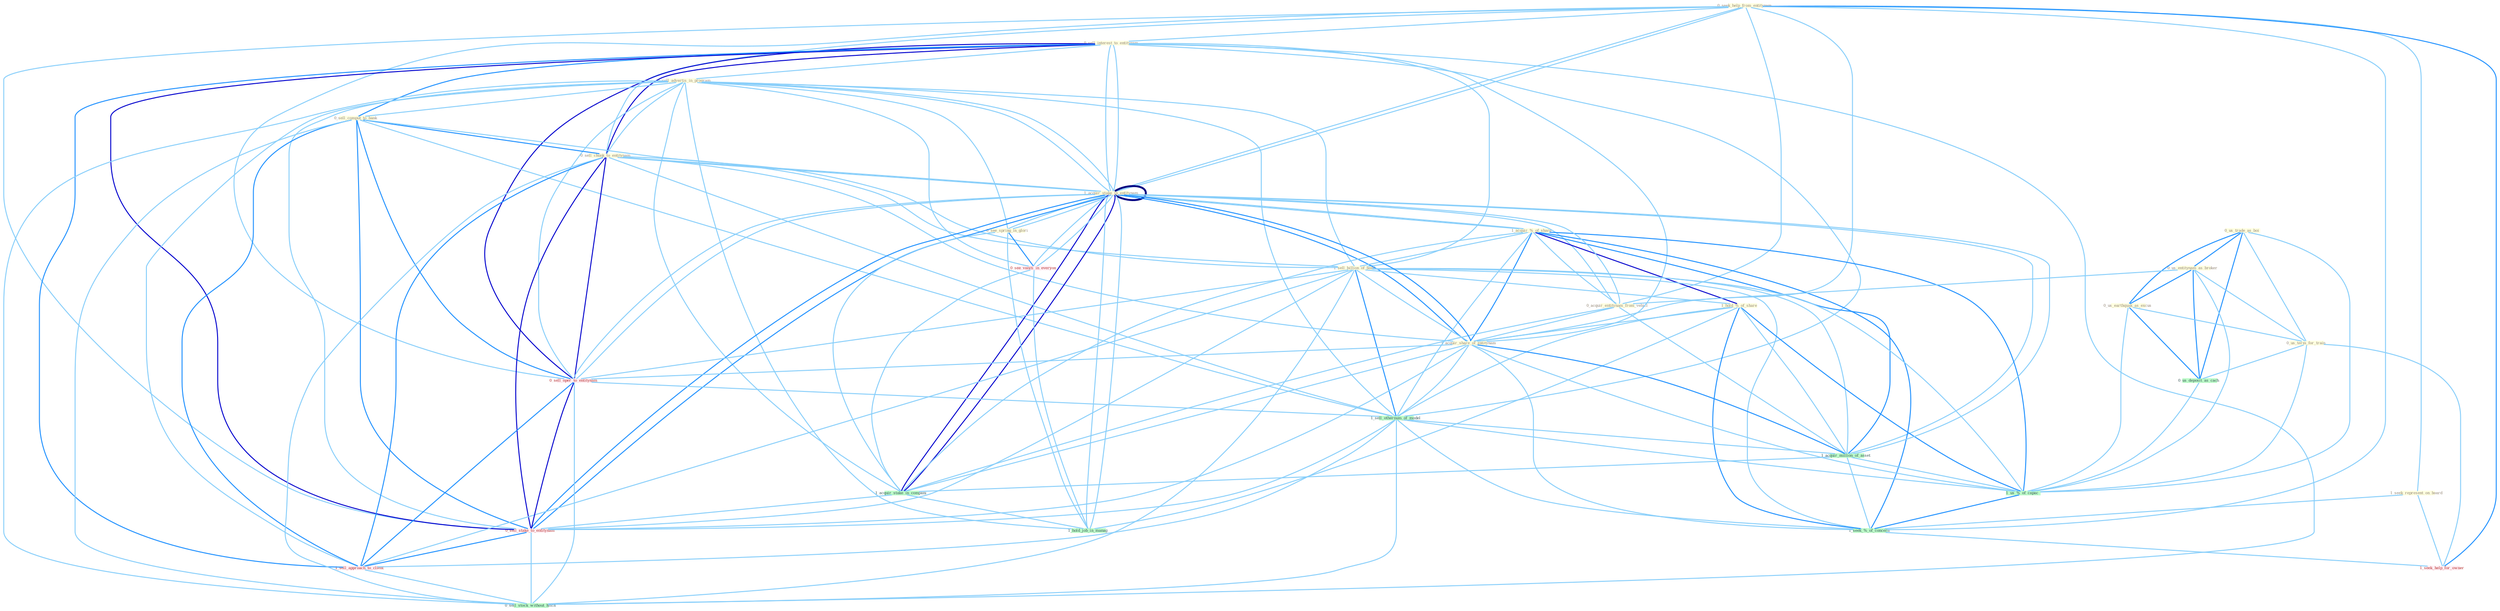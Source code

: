 Graph G{ 
    node
    [shape=polygon,style=filled,width=.5,height=.06,color="#BDFCC9",fixedsize=true,fontsize=4,
    fontcolor="#2f4f4f"];
    {node
    [color="#ffffe0", fontcolor="#8b7d6b"] "0_seek_help_from_entitynam " "1_seek_represent_on_board " "0_sell_interest_to_entitynam " "0_us_trade_as_boi " "1_sell_advertis_in_program " "0_sell_comput_to_bank " "0_sell_chunk_to_entitynam " "1_acquir_stake_in_entitynam " "0_see_spring_in_glori " "1_acquir_%_of_share " "0_us_entitynam_as_broker " "1_sell_billion_of_bond " "0_acquir_entitynam_from_vehicl " "1_hold_%_of_share " "1_acquir_share_of_entitynam " "0_us_earthquak_as_excus " "0_us_term_for_train "}
{node [color="#fff0f5", fontcolor="#b22222"] "0_sell_oper_to_entitynam " "0_see_vaniti_in_everyon " "0_sell_stake_to_entitynam " "1_sell_approach_to_client " "1_seek_help_for_owner "}
edge [color="#B0E2FF"];

	"0_seek_help_from_entitynam " -- "1_seek_represent_on_board " [w="1", color="#87cefa" ];
	"0_seek_help_from_entitynam " -- "0_sell_interest_to_entitynam " [w="1", color="#87cefa" ];
	"0_seek_help_from_entitynam " -- "0_sell_chunk_to_entitynam " [w="1", color="#87cefa" ];
	"0_seek_help_from_entitynam " -- "1_acquir_stake_in_entitynam " [w="1", color="#87cefa" ];
	"0_seek_help_from_entitynam " -- "0_acquir_entitynam_from_vehicl " [w="1", color="#87cefa" ];
	"0_seek_help_from_entitynam " -- "1_acquir_share_of_entitynam " [w="1", color="#87cefa" ];
	"0_seek_help_from_entitynam " -- "0_sell_oper_to_entitynam " [w="1", color="#87cefa" ];
	"0_seek_help_from_entitynam " -- "1_acquir_stake_in_entitynam " [w="1", color="#87cefa" ];
	"0_seek_help_from_entitynam " -- "0_sell_stake_to_entitynam " [w="1", color="#87cefa" ];
	"0_seek_help_from_entitynam " -- "1_seek_%_of_concern " [w="1", color="#87cefa" ];
	"0_seek_help_from_entitynam " -- "1_seek_help_for_owner " [w="2", color="#1e90ff" , len=0.8];
	"1_seek_represent_on_board " -- "1_seek_%_of_concern " [w="1", color="#87cefa" ];
	"1_seek_represent_on_board " -- "1_seek_help_for_owner " [w="1", color="#87cefa" ];
	"0_sell_interest_to_entitynam " -- "1_sell_advertis_in_program " [w="1", color="#87cefa" ];
	"0_sell_interest_to_entitynam " -- "0_sell_comput_to_bank " [w="2", color="#1e90ff" , len=0.8];
	"0_sell_interest_to_entitynam " -- "0_sell_chunk_to_entitynam " [w="3", color="#0000cd" , len=0.6];
	"0_sell_interest_to_entitynam " -- "1_acquir_stake_in_entitynam " [w="1", color="#87cefa" ];
	"0_sell_interest_to_entitynam " -- "1_sell_billion_of_bond " [w="1", color="#87cefa" ];
	"0_sell_interest_to_entitynam " -- "1_acquir_share_of_entitynam " [w="1", color="#87cefa" ];
	"0_sell_interest_to_entitynam " -- "0_sell_oper_to_entitynam " [w="3", color="#0000cd" , len=0.6];
	"0_sell_interest_to_entitynam " -- "1_sell_othernum_of_model " [w="1", color="#87cefa" ];
	"0_sell_interest_to_entitynam " -- "1_acquir_stake_in_entitynam " [w="1", color="#87cefa" ];
	"0_sell_interest_to_entitynam " -- "0_sell_stake_to_entitynam " [w="3", color="#0000cd" , len=0.6];
	"0_sell_interest_to_entitynam " -- "1_sell_approach_to_client " [w="2", color="#1e90ff" , len=0.8];
	"0_sell_interest_to_entitynam " -- "0_sell_stock_without_hitch " [w="1", color="#87cefa" ];
	"0_us_trade_as_boi " -- "0_us_entitynam_as_broker " [w="2", color="#1e90ff" , len=0.8];
	"0_us_trade_as_boi " -- "0_us_earthquak_as_excus " [w="2", color="#1e90ff" , len=0.8];
	"0_us_trade_as_boi " -- "0_us_term_for_train " [w="1", color="#87cefa" ];
	"0_us_trade_as_boi " -- "0_us_deposit_as_cach " [w="2", color="#1e90ff" , len=0.8];
	"0_us_trade_as_boi " -- "1_us_%_of_capac " [w="1", color="#87cefa" ];
	"1_sell_advertis_in_program " -- "0_sell_comput_to_bank " [w="1", color="#87cefa" ];
	"1_sell_advertis_in_program " -- "0_sell_chunk_to_entitynam " [w="1", color="#87cefa" ];
	"1_sell_advertis_in_program " -- "1_acquir_stake_in_entitynam " [w="1", color="#87cefa" ];
	"1_sell_advertis_in_program " -- "0_see_spring_in_glori " [w="1", color="#87cefa" ];
	"1_sell_advertis_in_program " -- "1_sell_billion_of_bond " [w="1", color="#87cefa" ];
	"1_sell_advertis_in_program " -- "0_sell_oper_to_entitynam " [w="1", color="#87cefa" ];
	"1_sell_advertis_in_program " -- "1_sell_othernum_of_model " [w="1", color="#87cefa" ];
	"1_sell_advertis_in_program " -- "0_see_vaniti_in_everyon " [w="1", color="#87cefa" ];
	"1_sell_advertis_in_program " -- "1_acquir_stake_in_entitynam " [w="1", color="#87cefa" ];
	"1_sell_advertis_in_program " -- "1_acquir_stake_in_compani " [w="1", color="#87cefa" ];
	"1_sell_advertis_in_program " -- "0_sell_stake_to_entitynam " [w="1", color="#87cefa" ];
	"1_sell_advertis_in_program " -- "1_sell_approach_to_client " [w="1", color="#87cefa" ];
	"1_sell_advertis_in_program " -- "1_hold_job_in_manag " [w="1", color="#87cefa" ];
	"1_sell_advertis_in_program " -- "0_sell_stock_without_hitch " [w="1", color="#87cefa" ];
	"0_sell_comput_to_bank " -- "0_sell_chunk_to_entitynam " [w="2", color="#1e90ff" , len=0.8];
	"0_sell_comput_to_bank " -- "1_sell_billion_of_bond " [w="1", color="#87cefa" ];
	"0_sell_comput_to_bank " -- "0_sell_oper_to_entitynam " [w="2", color="#1e90ff" , len=0.8];
	"0_sell_comput_to_bank " -- "1_sell_othernum_of_model " [w="1", color="#87cefa" ];
	"0_sell_comput_to_bank " -- "0_sell_stake_to_entitynam " [w="2", color="#1e90ff" , len=0.8];
	"0_sell_comput_to_bank " -- "1_sell_approach_to_client " [w="2", color="#1e90ff" , len=0.8];
	"0_sell_comput_to_bank " -- "0_sell_stock_without_hitch " [w="1", color="#87cefa" ];
	"0_sell_chunk_to_entitynam " -- "1_acquir_stake_in_entitynam " [w="1", color="#87cefa" ];
	"0_sell_chunk_to_entitynam " -- "1_sell_billion_of_bond " [w="1", color="#87cefa" ];
	"0_sell_chunk_to_entitynam " -- "1_acquir_share_of_entitynam " [w="1", color="#87cefa" ];
	"0_sell_chunk_to_entitynam " -- "0_sell_oper_to_entitynam " [w="3", color="#0000cd" , len=0.6];
	"0_sell_chunk_to_entitynam " -- "1_sell_othernum_of_model " [w="1", color="#87cefa" ];
	"0_sell_chunk_to_entitynam " -- "1_acquir_stake_in_entitynam " [w="1", color="#87cefa" ];
	"0_sell_chunk_to_entitynam " -- "0_sell_stake_to_entitynam " [w="3", color="#0000cd" , len=0.6];
	"0_sell_chunk_to_entitynam " -- "1_sell_approach_to_client " [w="2", color="#1e90ff" , len=0.8];
	"0_sell_chunk_to_entitynam " -- "0_sell_stock_without_hitch " [w="1", color="#87cefa" ];
	"1_acquir_stake_in_entitynam " -- "0_see_spring_in_glori " [w="1", color="#87cefa" ];
	"1_acquir_stake_in_entitynam " -- "1_acquir_%_of_share " [w="1", color="#87cefa" ];
	"1_acquir_stake_in_entitynam " -- "0_acquir_entitynam_from_vehicl " [w="1", color="#87cefa" ];
	"1_acquir_stake_in_entitynam " -- "1_acquir_share_of_entitynam " [w="2", color="#1e90ff" , len=0.8];
	"1_acquir_stake_in_entitynam " -- "0_sell_oper_to_entitynam " [w="1", color="#87cefa" ];
	"1_acquir_stake_in_entitynam " -- "0_see_vaniti_in_everyon " [w="1", color="#87cefa" ];
	"1_acquir_stake_in_entitynam " -- "1_acquir_million_of_asset " [w="1", color="#87cefa" ];
	"1_acquir_stake_in_entitynam " -- "1_acquir_stake_in_entitynam " [w="4", style=bold, color="#000080", len=0.4];
	"1_acquir_stake_in_entitynam " -- "1_acquir_stake_in_compani " [w="3", color="#0000cd" , len=0.6];
	"1_acquir_stake_in_entitynam " -- "0_sell_stake_to_entitynam " [w="2", color="#1e90ff" , len=0.8];
	"1_acquir_stake_in_entitynam " -- "1_hold_job_in_manag " [w="1", color="#87cefa" ];
	"0_see_spring_in_glori " -- "0_see_vaniti_in_everyon " [w="2", color="#1e90ff" , len=0.8];
	"0_see_spring_in_glori " -- "1_acquir_stake_in_entitynam " [w="1", color="#87cefa" ];
	"0_see_spring_in_glori " -- "1_acquir_stake_in_compani " [w="1", color="#87cefa" ];
	"0_see_spring_in_glori " -- "1_hold_job_in_manag " [w="1", color="#87cefa" ];
	"1_acquir_%_of_share " -- "1_sell_billion_of_bond " [w="1", color="#87cefa" ];
	"1_acquir_%_of_share " -- "0_acquir_entitynam_from_vehicl " [w="1", color="#87cefa" ];
	"1_acquir_%_of_share " -- "1_hold_%_of_share " [w="3", color="#0000cd" , len=0.6];
	"1_acquir_%_of_share " -- "1_acquir_share_of_entitynam " [w="2", color="#1e90ff" , len=0.8];
	"1_acquir_%_of_share " -- "1_sell_othernum_of_model " [w="1", color="#87cefa" ];
	"1_acquir_%_of_share " -- "1_acquir_million_of_asset " [w="2", color="#1e90ff" , len=0.8];
	"1_acquir_%_of_share " -- "1_acquir_stake_in_entitynam " [w="1", color="#87cefa" ];
	"1_acquir_%_of_share " -- "1_acquir_stake_in_compani " [w="1", color="#87cefa" ];
	"1_acquir_%_of_share " -- "1_us_%_of_capac " [w="2", color="#1e90ff" , len=0.8];
	"1_acquir_%_of_share " -- "1_seek_%_of_concern " [w="2", color="#1e90ff" , len=0.8];
	"0_us_entitynam_as_broker " -- "0_acquir_entitynam_from_vehicl " [w="1", color="#87cefa" ];
	"0_us_entitynam_as_broker " -- "0_us_earthquak_as_excus " [w="2", color="#1e90ff" , len=0.8];
	"0_us_entitynam_as_broker " -- "0_us_term_for_train " [w="1", color="#87cefa" ];
	"0_us_entitynam_as_broker " -- "0_us_deposit_as_cach " [w="2", color="#1e90ff" , len=0.8];
	"0_us_entitynam_as_broker " -- "1_us_%_of_capac " [w="1", color="#87cefa" ];
	"1_sell_billion_of_bond " -- "1_hold_%_of_share " [w="1", color="#87cefa" ];
	"1_sell_billion_of_bond " -- "1_acquir_share_of_entitynam " [w="1", color="#87cefa" ];
	"1_sell_billion_of_bond " -- "0_sell_oper_to_entitynam " [w="1", color="#87cefa" ];
	"1_sell_billion_of_bond " -- "1_sell_othernum_of_model " [w="2", color="#1e90ff" , len=0.8];
	"1_sell_billion_of_bond " -- "1_acquir_million_of_asset " [w="1", color="#87cefa" ];
	"1_sell_billion_of_bond " -- "0_sell_stake_to_entitynam " [w="1", color="#87cefa" ];
	"1_sell_billion_of_bond " -- "1_us_%_of_capac " [w="1", color="#87cefa" ];
	"1_sell_billion_of_bond " -- "1_sell_approach_to_client " [w="1", color="#87cefa" ];
	"1_sell_billion_of_bond " -- "0_sell_stock_without_hitch " [w="1", color="#87cefa" ];
	"1_sell_billion_of_bond " -- "1_seek_%_of_concern " [w="1", color="#87cefa" ];
	"0_acquir_entitynam_from_vehicl " -- "1_acquir_share_of_entitynam " [w="1", color="#87cefa" ];
	"0_acquir_entitynam_from_vehicl " -- "1_acquir_million_of_asset " [w="1", color="#87cefa" ];
	"0_acquir_entitynam_from_vehicl " -- "1_acquir_stake_in_entitynam " [w="1", color="#87cefa" ];
	"0_acquir_entitynam_from_vehicl " -- "1_acquir_stake_in_compani " [w="1", color="#87cefa" ];
	"1_hold_%_of_share " -- "1_acquir_share_of_entitynam " [w="1", color="#87cefa" ];
	"1_hold_%_of_share " -- "1_sell_othernum_of_model " [w="1", color="#87cefa" ];
	"1_hold_%_of_share " -- "1_acquir_million_of_asset " [w="1", color="#87cefa" ];
	"1_hold_%_of_share " -- "1_us_%_of_capac " [w="2", color="#1e90ff" , len=0.8];
	"1_hold_%_of_share " -- "1_hold_job_in_manag " [w="1", color="#87cefa" ];
	"1_hold_%_of_share " -- "1_seek_%_of_concern " [w="2", color="#1e90ff" , len=0.8];
	"1_acquir_share_of_entitynam " -- "0_sell_oper_to_entitynam " [w="1", color="#87cefa" ];
	"1_acquir_share_of_entitynam " -- "1_sell_othernum_of_model " [w="1", color="#87cefa" ];
	"1_acquir_share_of_entitynam " -- "1_acquir_million_of_asset " [w="2", color="#1e90ff" , len=0.8];
	"1_acquir_share_of_entitynam " -- "1_acquir_stake_in_entitynam " [w="2", color="#1e90ff" , len=0.8];
	"1_acquir_share_of_entitynam " -- "1_acquir_stake_in_compani " [w="1", color="#87cefa" ];
	"1_acquir_share_of_entitynam " -- "0_sell_stake_to_entitynam " [w="1", color="#87cefa" ];
	"1_acquir_share_of_entitynam " -- "1_us_%_of_capac " [w="1", color="#87cefa" ];
	"1_acquir_share_of_entitynam " -- "1_seek_%_of_concern " [w="1", color="#87cefa" ];
	"0_us_earthquak_as_excus " -- "0_us_term_for_train " [w="1", color="#87cefa" ];
	"0_us_earthquak_as_excus " -- "0_us_deposit_as_cach " [w="2", color="#1e90ff" , len=0.8];
	"0_us_earthquak_as_excus " -- "1_us_%_of_capac " [w="1", color="#87cefa" ];
	"0_us_term_for_train " -- "0_us_deposit_as_cach " [w="1", color="#87cefa" ];
	"0_us_term_for_train " -- "1_us_%_of_capac " [w="1", color="#87cefa" ];
	"0_us_term_for_train " -- "1_seek_help_for_owner " [w="1", color="#87cefa" ];
	"0_sell_oper_to_entitynam " -- "1_sell_othernum_of_model " [w="1", color="#87cefa" ];
	"0_sell_oper_to_entitynam " -- "1_acquir_stake_in_entitynam " [w="1", color="#87cefa" ];
	"0_sell_oper_to_entitynam " -- "0_sell_stake_to_entitynam " [w="3", color="#0000cd" , len=0.6];
	"0_sell_oper_to_entitynam " -- "1_sell_approach_to_client " [w="2", color="#1e90ff" , len=0.8];
	"0_sell_oper_to_entitynam " -- "0_sell_stock_without_hitch " [w="1", color="#87cefa" ];
	"1_sell_othernum_of_model " -- "1_acquir_million_of_asset " [w="1", color="#87cefa" ];
	"1_sell_othernum_of_model " -- "0_sell_stake_to_entitynam " [w="1", color="#87cefa" ];
	"1_sell_othernum_of_model " -- "1_us_%_of_capac " [w="1", color="#87cefa" ];
	"1_sell_othernum_of_model " -- "1_sell_approach_to_client " [w="1", color="#87cefa" ];
	"1_sell_othernum_of_model " -- "0_sell_stock_without_hitch " [w="1", color="#87cefa" ];
	"1_sell_othernum_of_model " -- "1_seek_%_of_concern " [w="1", color="#87cefa" ];
	"0_see_vaniti_in_everyon " -- "1_acquir_stake_in_entitynam " [w="1", color="#87cefa" ];
	"0_see_vaniti_in_everyon " -- "1_acquir_stake_in_compani " [w="1", color="#87cefa" ];
	"0_see_vaniti_in_everyon " -- "1_hold_job_in_manag " [w="1", color="#87cefa" ];
	"1_acquir_million_of_asset " -- "1_acquir_stake_in_entitynam " [w="1", color="#87cefa" ];
	"1_acquir_million_of_asset " -- "1_acquir_stake_in_compani " [w="1", color="#87cefa" ];
	"1_acquir_million_of_asset " -- "1_us_%_of_capac " [w="1", color="#87cefa" ];
	"1_acquir_million_of_asset " -- "1_seek_%_of_concern " [w="1", color="#87cefa" ];
	"0_us_deposit_as_cach " -- "1_us_%_of_capac " [w="1", color="#87cefa" ];
	"1_acquir_stake_in_entitynam " -- "1_acquir_stake_in_compani " [w="3", color="#0000cd" , len=0.6];
	"1_acquir_stake_in_entitynam " -- "0_sell_stake_to_entitynam " [w="2", color="#1e90ff" , len=0.8];
	"1_acquir_stake_in_entitynam " -- "1_hold_job_in_manag " [w="1", color="#87cefa" ];
	"1_acquir_stake_in_compani " -- "0_sell_stake_to_entitynam " [w="1", color="#87cefa" ];
	"1_acquir_stake_in_compani " -- "1_hold_job_in_manag " [w="1", color="#87cefa" ];
	"0_sell_stake_to_entitynam " -- "1_sell_approach_to_client " [w="2", color="#1e90ff" , len=0.8];
	"0_sell_stake_to_entitynam " -- "0_sell_stock_without_hitch " [w="1", color="#87cefa" ];
	"1_us_%_of_capac " -- "1_seek_%_of_concern " [w="2", color="#1e90ff" , len=0.8];
	"1_sell_approach_to_client " -- "0_sell_stock_without_hitch " [w="1", color="#87cefa" ];
	"1_seek_%_of_concern " -- "1_seek_help_for_owner " [w="1", color="#87cefa" ];
}